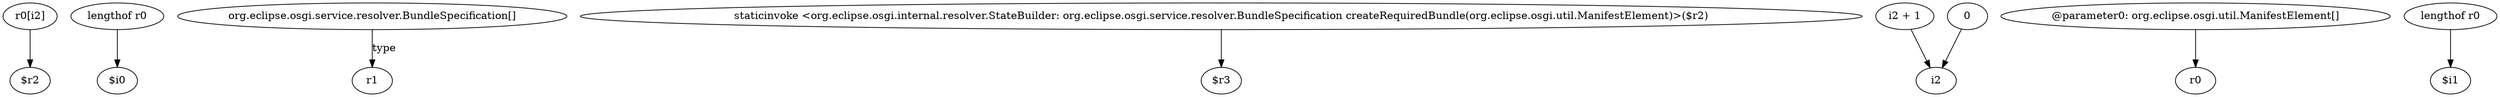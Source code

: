 digraph g {
0[label="r0[i2]"]
1[label="$r2"]
0->1[label=""]
2[label="lengthof r0"]
3[label="$i0"]
2->3[label=""]
4[label="org.eclipse.osgi.service.resolver.BundleSpecification[]"]
5[label="r1"]
4->5[label="type"]
6[label="staticinvoke <org.eclipse.osgi.internal.resolver.StateBuilder: org.eclipse.osgi.service.resolver.BundleSpecification createRequiredBundle(org.eclipse.osgi.util.ManifestElement)>($r2)"]
7[label="$r3"]
6->7[label=""]
8[label="i2 + 1"]
9[label="i2"]
8->9[label=""]
10[label="@parameter0: org.eclipse.osgi.util.ManifestElement[]"]
11[label="r0"]
10->11[label=""]
12[label="0"]
12->9[label=""]
13[label="lengthof r0"]
14[label="$i1"]
13->14[label=""]
}